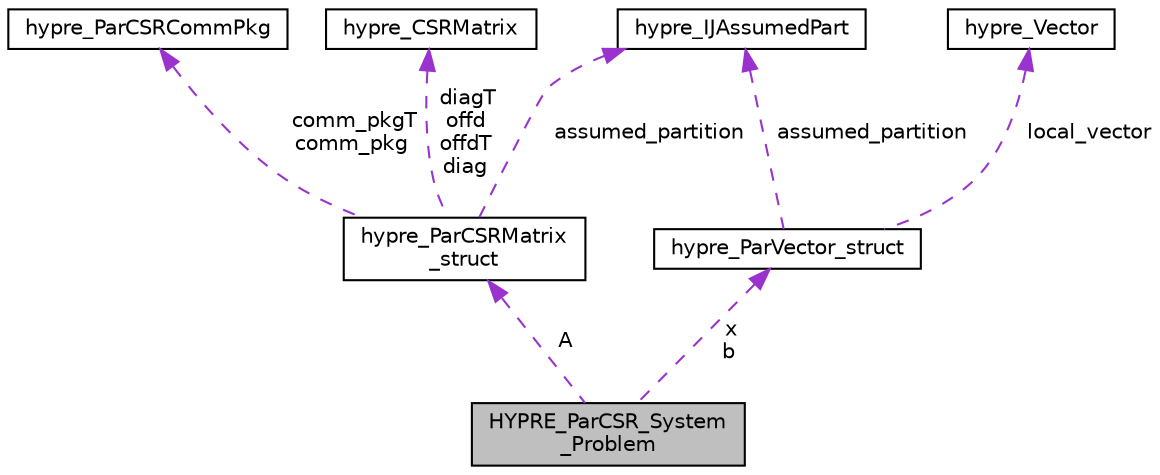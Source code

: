 digraph "HYPRE_ParCSR_System_Problem"
{
 // LATEX_PDF_SIZE
  edge [fontname="Helvetica",fontsize="10",labelfontname="Helvetica",labelfontsize="10"];
  node [fontname="Helvetica",fontsize="10",shape=record];
  Node1 [label="HYPRE_ParCSR_System\l_Problem",height=0.2,width=0.4,color="black", fillcolor="grey75", style="filled", fontcolor="black",tooltip=" "];
  Node2 -> Node1 [dir="back",color="darkorchid3",fontsize="10",style="dashed",label=" A" ,fontname="Helvetica"];
  Node2 [label="hypre_ParCSRMatrix\l_struct",height=0.2,width=0.4,color="black", fillcolor="white", style="filled",URL="$structhypre___par_c_s_r_matrix__struct.html",tooltip=" "];
  Node3 -> Node2 [dir="back",color="darkorchid3",fontsize="10",style="dashed",label=" comm_pkgT\ncomm_pkg" ,fontname="Helvetica"];
  Node3 [label="hypre_ParCSRCommPkg",height=0.2,width=0.4,color="black", fillcolor="white", style="filled",URL="$structhypre___par_c_s_r_comm_pkg.html",tooltip=" "];
  Node4 -> Node2 [dir="back",color="darkorchid3",fontsize="10",style="dashed",label=" diagT\noffd\noffdT\ndiag" ,fontname="Helvetica"];
  Node4 [label="hypre_CSRMatrix",height=0.2,width=0.4,color="black", fillcolor="white", style="filled",URL="$structhypre___c_s_r_matrix.html",tooltip=" "];
  Node5 -> Node2 [dir="back",color="darkorchid3",fontsize="10",style="dashed",label=" assumed_partition" ,fontname="Helvetica"];
  Node5 [label="hypre_IJAssumedPart",height=0.2,width=0.4,color="black", fillcolor="white", style="filled",URL="$structhypre___i_j_assumed_part.html",tooltip=" "];
  Node6 -> Node1 [dir="back",color="darkorchid3",fontsize="10",style="dashed",label=" x\nb" ,fontname="Helvetica"];
  Node6 [label="hypre_ParVector_struct",height=0.2,width=0.4,color="black", fillcolor="white", style="filled",URL="$structhypre___par_vector__struct.html",tooltip=" "];
  Node7 -> Node6 [dir="back",color="darkorchid3",fontsize="10",style="dashed",label=" local_vector" ,fontname="Helvetica"];
  Node7 [label="hypre_Vector",height=0.2,width=0.4,color="black", fillcolor="white", style="filled",URL="$structhypre___vector.html",tooltip=" "];
  Node5 -> Node6 [dir="back",color="darkorchid3",fontsize="10",style="dashed",label=" assumed_partition" ,fontname="Helvetica"];
}
